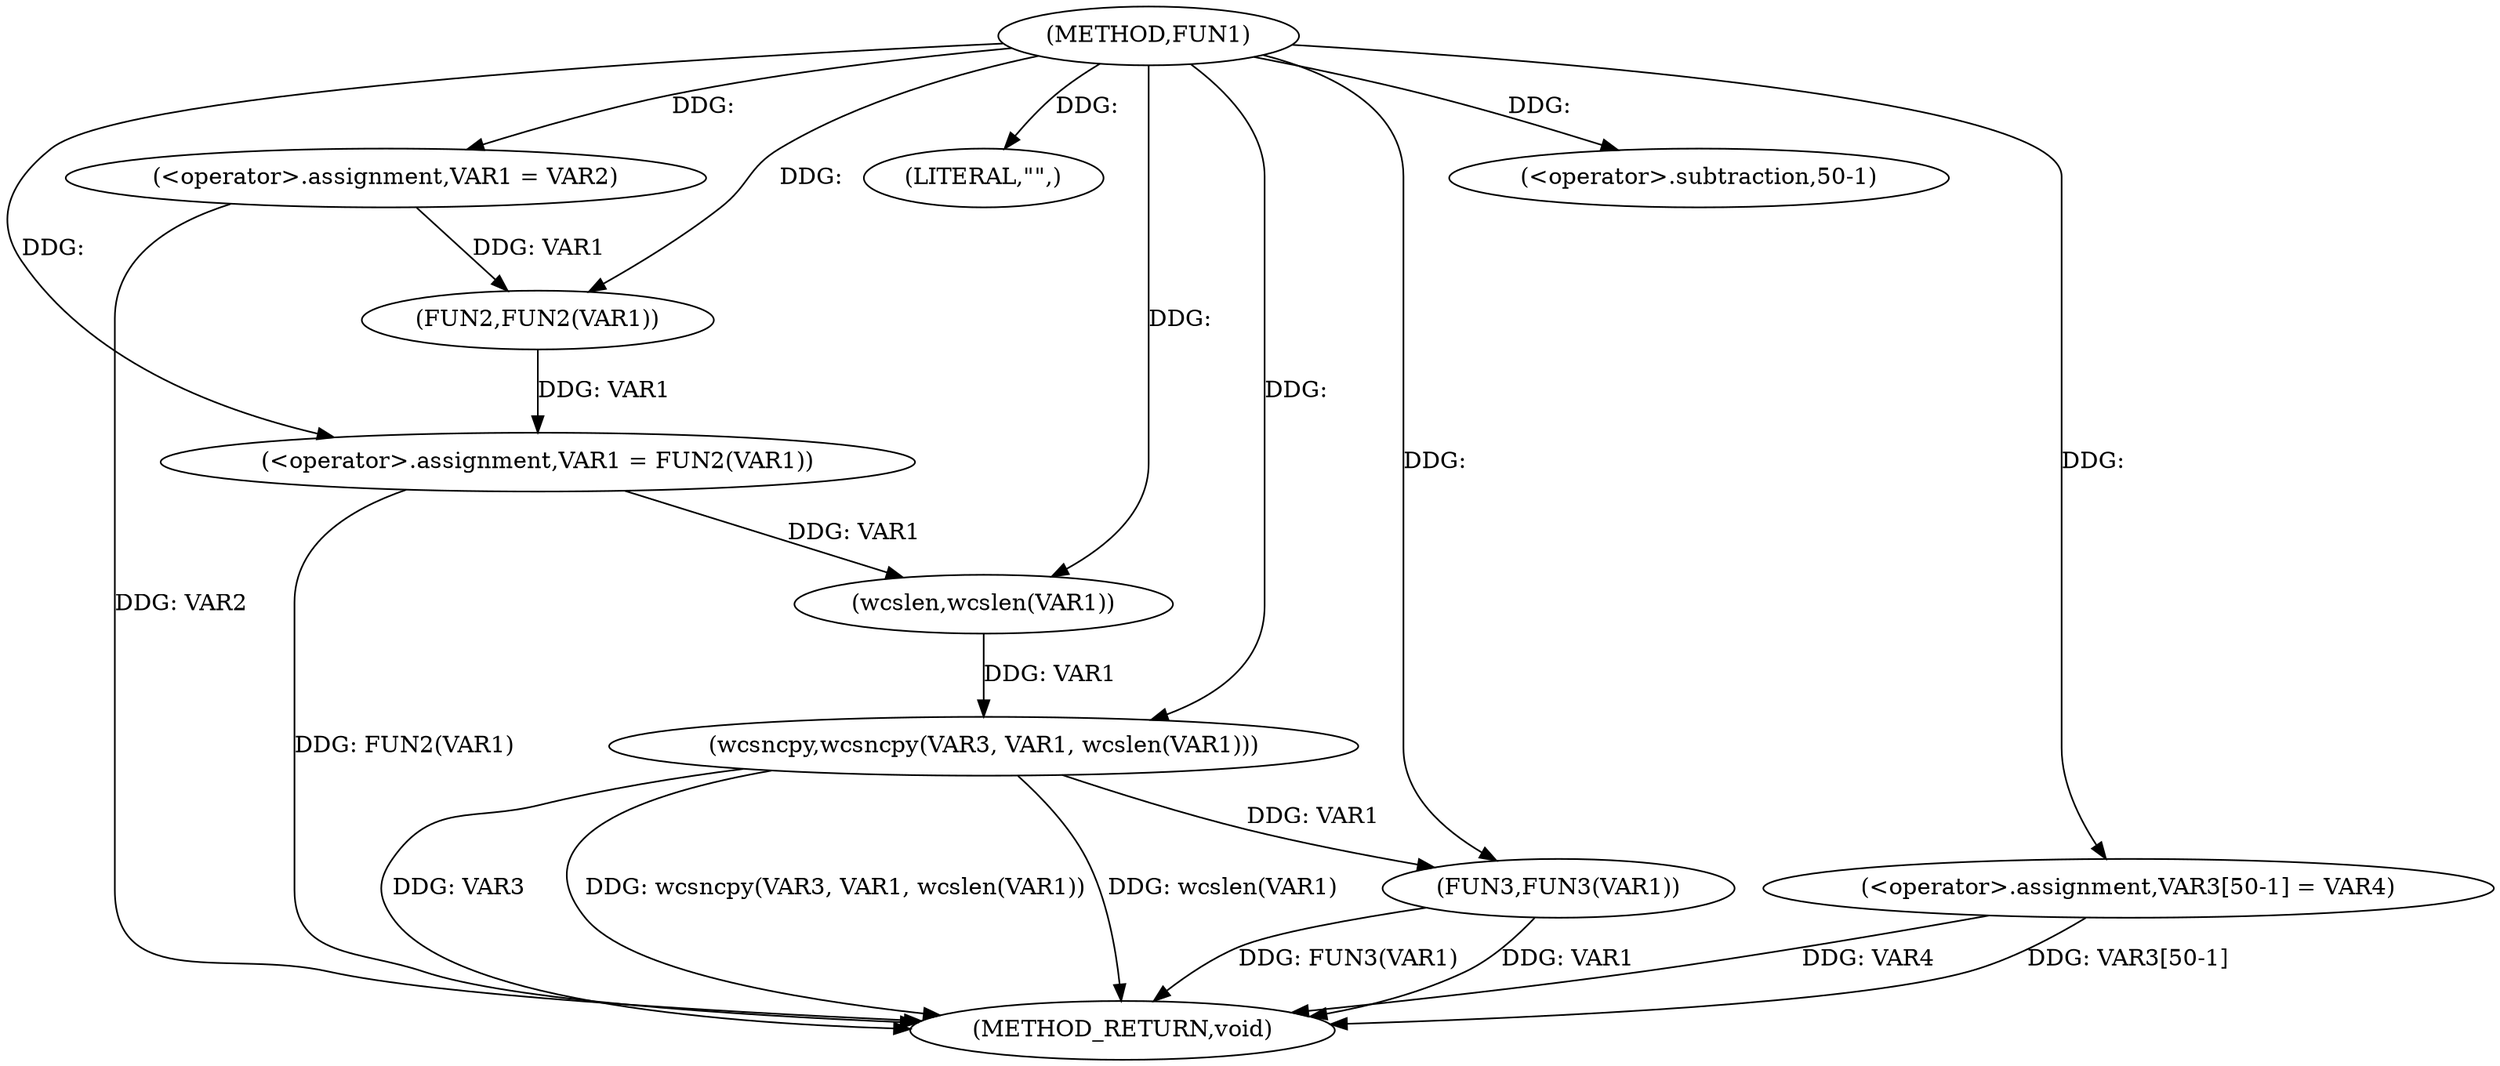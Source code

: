 digraph FUN1 {  
"1000100" [label = "(METHOD,FUN1)" ]
"1000127" [label = "(METHOD_RETURN,void)" ]
"1000104" [label = "(<operator>.assignment,VAR1 = VAR2)" ]
"1000107" [label = "(<operator>.assignment,VAR1 = FUN2(VAR1))" ]
"1000109" [label = "(FUN2,FUN2(VAR1))" ]
"1000112" [label = "(LITERAL,\"\",)" ]
"1000113" [label = "(wcsncpy,wcsncpy(VAR3, VAR1, wcslen(VAR1)))" ]
"1000116" [label = "(wcslen,wcslen(VAR1))" ]
"1000118" [label = "(<operator>.assignment,VAR3[50-1] = VAR4)" ]
"1000121" [label = "(<operator>.subtraction,50-1)" ]
"1000125" [label = "(FUN3,FUN3(VAR1))" ]
  "1000125" -> "1000127"  [ label = "DDG: VAR1"] 
  "1000125" -> "1000127"  [ label = "DDG: FUN3(VAR1)"] 
  "1000113" -> "1000127"  [ label = "DDG: VAR3"] 
  "1000113" -> "1000127"  [ label = "DDG: wcsncpy(VAR3, VAR1, wcslen(VAR1))"] 
  "1000118" -> "1000127"  [ label = "DDG: VAR3[50-1]"] 
  "1000113" -> "1000127"  [ label = "DDG: wcslen(VAR1)"] 
  "1000118" -> "1000127"  [ label = "DDG: VAR4"] 
  "1000104" -> "1000127"  [ label = "DDG: VAR2"] 
  "1000107" -> "1000127"  [ label = "DDG: FUN2(VAR1)"] 
  "1000100" -> "1000104"  [ label = "DDG: "] 
  "1000109" -> "1000107"  [ label = "DDG: VAR1"] 
  "1000100" -> "1000107"  [ label = "DDG: "] 
  "1000104" -> "1000109"  [ label = "DDG: VAR1"] 
  "1000100" -> "1000109"  [ label = "DDG: "] 
  "1000100" -> "1000112"  [ label = "DDG: "] 
  "1000100" -> "1000113"  [ label = "DDG: "] 
  "1000116" -> "1000113"  [ label = "DDG: VAR1"] 
  "1000107" -> "1000116"  [ label = "DDG: VAR1"] 
  "1000100" -> "1000116"  [ label = "DDG: "] 
  "1000100" -> "1000118"  [ label = "DDG: "] 
  "1000100" -> "1000121"  [ label = "DDG: "] 
  "1000113" -> "1000125"  [ label = "DDG: VAR1"] 
  "1000100" -> "1000125"  [ label = "DDG: "] 
}
